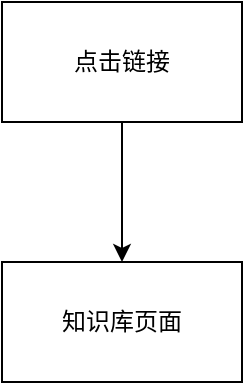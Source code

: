 <mxfile version="14.5.1" type="device"><diagram id="pp_l50GrERmWASk-1aEB" name="第 1 页"><mxGraphModel dx="1086" dy="806" grid="1" gridSize="10" guides="1" tooltips="1" connect="1" arrows="1" fold="1" page="1" pageScale="1" pageWidth="827" pageHeight="1169" math="0" shadow="0"><root><mxCell id="0"/><mxCell id="1" parent="0"/><mxCell id="w9uwBdtYS4hM-gwprr62-2" style="edgeStyle=orthogonalEdgeStyle;rounded=0;orthogonalLoop=1;jettySize=auto;html=1;entryX=0.5;entryY=0;entryDx=0;entryDy=0;" edge="1" parent="1" source="w9uwBdtYS4hM-gwprr62-1" target="w9uwBdtYS4hM-gwprr62-3"><mxGeometry relative="1" as="geometry"><mxPoint x="410" y="420" as="targetPoint"/></mxGeometry></mxCell><mxCell id="w9uwBdtYS4hM-gwprr62-1" value="点击链接" style="rounded=0;whiteSpace=wrap;html=1;" vertex="1" parent="1"><mxGeometry x="350" y="290" width="120" height="60" as="geometry"/></mxCell><mxCell id="w9uwBdtYS4hM-gwprr62-3" value="知识库页面" style="rounded=0;whiteSpace=wrap;html=1;" vertex="1" parent="1"><mxGeometry x="350" y="420" width="120" height="60" as="geometry"/></mxCell></root></mxGraphModel></diagram></mxfile>